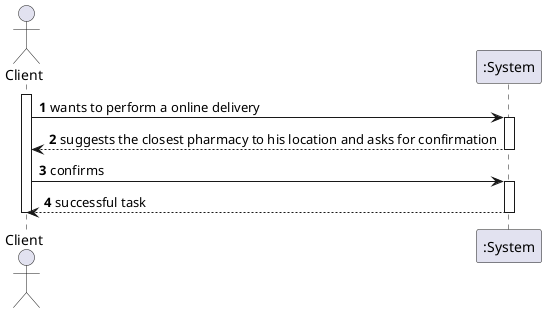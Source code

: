 @startuml
autonumber
actor "Client" as CL

activate CL
CL -> ":System" : wants to perform a online delivery
activate ":System"
":System" --> CL :  suggests the closest pharmacy to his location and asks for confirmation
deactivate ":System"
CL -> ":System" : confirms
activate ":System"
":System" --> CL :  successful task
deactivate ":System"
deactivate CL
@enduml
